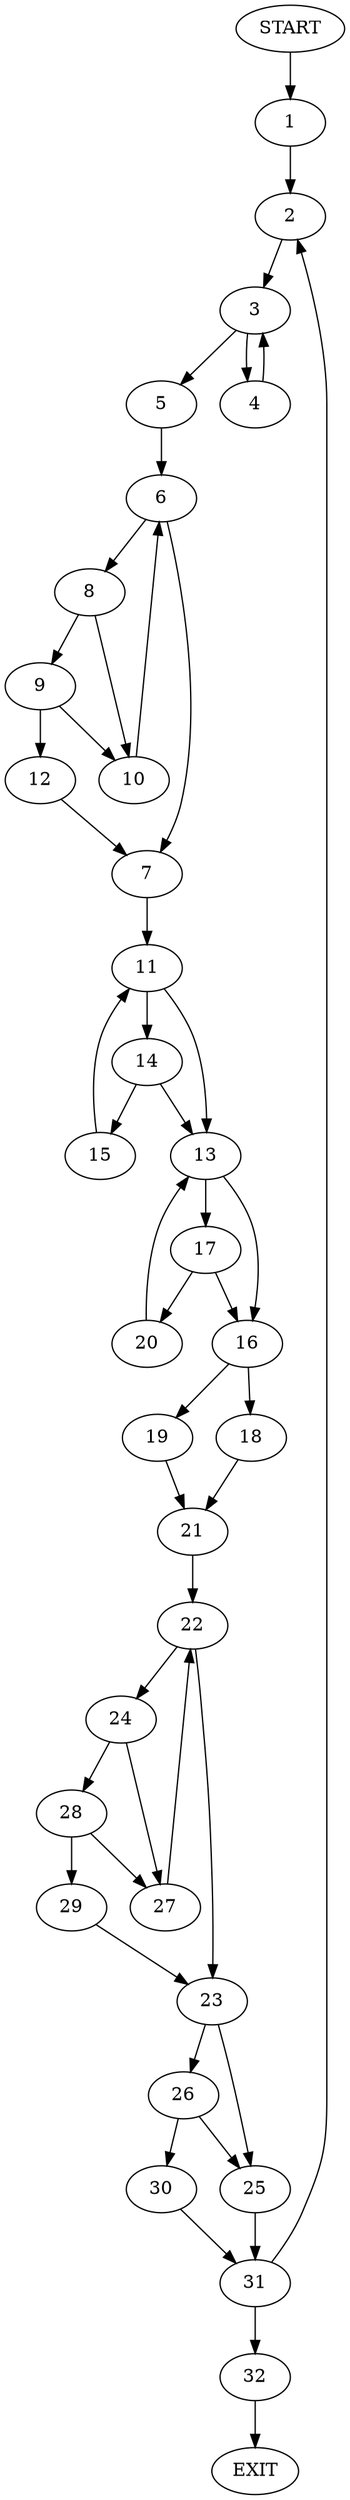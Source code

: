 digraph {
0 [label="START"]
33 [label="EXIT"]
0 -> 1
1 -> 2
2 -> 3
3 -> 4
3 -> 5
5 -> 6
4 -> 3
6 -> 7
6 -> 8
8 -> 9
8 -> 10
7 -> 11
10 -> 6
9 -> 12
9 -> 10
12 -> 7
11 -> 13
11 -> 14
14 -> 13
14 -> 15
13 -> 16
13 -> 17
15 -> 11
16 -> 18
16 -> 19
17 -> 20
17 -> 16
20 -> 13
19 -> 21
18 -> 21
21 -> 22
22 -> 23
22 -> 24
23 -> 25
23 -> 26
24 -> 27
24 -> 28
27 -> 22
28 -> 29
28 -> 27
29 -> 23
26 -> 30
26 -> 25
25 -> 31
30 -> 31
31 -> 2
31 -> 32
32 -> 33
}
